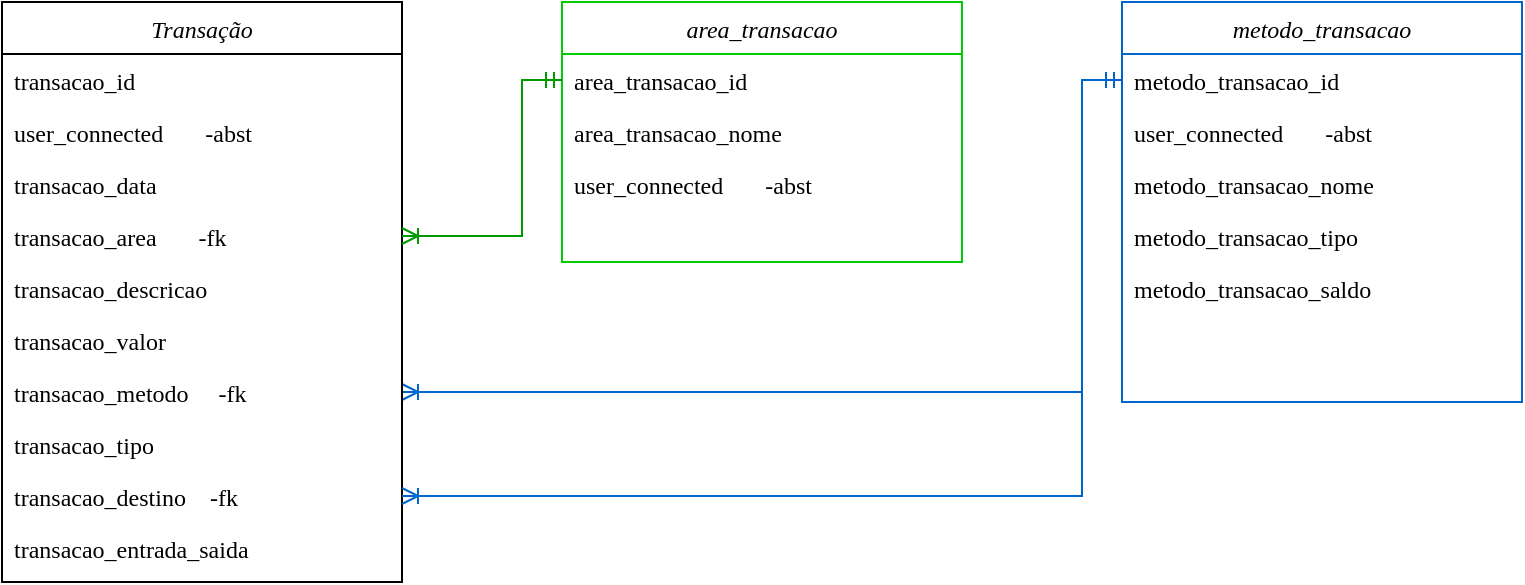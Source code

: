 <mxfile version="24.7.6">
  <diagram id="C5RBs43oDa-KdzZeNtuy" name="Page-1">
    <mxGraphModel dx="984" dy="522" grid="1" gridSize="10" guides="1" tooltips="1" connect="1" arrows="1" fold="1" page="1" pageScale="1" pageWidth="827" pageHeight="1169" math="0" shadow="0">
      <root>
        <mxCell id="WIyWlLk6GJQsqaUBKTNV-0" />
        <mxCell id="WIyWlLk6GJQsqaUBKTNV-1" parent="WIyWlLk6GJQsqaUBKTNV-0" />
        <mxCell id="zkfFHV4jXpPFQw0GAbJ--0" value="metodo_transacao" style="swimlane;fontStyle=2;align=center;verticalAlign=top;childLayout=stackLayout;horizontal=1;startSize=26;horizontalStack=0;resizeParent=1;resizeLast=0;collapsible=1;marginBottom=0;rounded=0;shadow=0;strokeWidth=1;fontFamily=Lucida Console;strokeColor=#0066CC;" parent="WIyWlLk6GJQsqaUBKTNV-1" vertex="1">
          <mxGeometry x="600" y="40" width="200" height="200" as="geometry">
            <mxRectangle x="120" y="120" width="160" height="26" as="alternateBounds" />
          </mxGeometry>
        </mxCell>
        <mxCell id="zkfFHV4jXpPFQw0GAbJ--1" value="metodo_transacao_id" style="text;align=left;verticalAlign=top;spacingLeft=4;spacingRight=4;overflow=hidden;rotatable=0;points=[[0,0.5],[1,0.5]];portConstraint=eastwest;fontFamily=Lucida Console;" parent="zkfFHV4jXpPFQw0GAbJ--0" vertex="1">
          <mxGeometry y="26" width="200" height="26" as="geometry" />
        </mxCell>
        <mxCell id="RnsPVPdX0Mwq_XH48lMc-1" value="user_connected       -abst" style="text;align=left;verticalAlign=top;spacingLeft=4;spacingRight=4;overflow=hidden;rotatable=0;points=[[0,0.5],[1,0.5]];portConstraint=eastwest;rounded=0;shadow=0;html=0;fontFamily=Lucida Console;" parent="zkfFHV4jXpPFQw0GAbJ--0" vertex="1">
          <mxGeometry y="52" width="200" height="26" as="geometry" />
        </mxCell>
        <mxCell id="zkfFHV4jXpPFQw0GAbJ--2" value="metodo_transacao_nome" style="text;align=left;verticalAlign=top;spacingLeft=4;spacingRight=4;overflow=hidden;rotatable=0;points=[[0,0.5],[1,0.5]];portConstraint=eastwest;rounded=0;shadow=0;html=0;fontFamily=Lucida Console;" parent="zkfFHV4jXpPFQw0GAbJ--0" vertex="1">
          <mxGeometry y="78" width="200" height="26" as="geometry" />
        </mxCell>
        <mxCell id="1JE7Vxh66b0BAEWKvs18-33" value="metodo_transacao_tipo" style="text;align=left;verticalAlign=top;spacingLeft=4;spacingRight=4;overflow=hidden;rotatable=0;points=[[0,0.5],[1,0.5]];portConstraint=eastwest;rounded=0;shadow=0;html=0;fontFamily=Lucida Console;" parent="zkfFHV4jXpPFQw0GAbJ--0" vertex="1">
          <mxGeometry y="104" width="200" height="26" as="geometry" />
        </mxCell>
        <mxCell id="wCGoDHzEjfC_zj60Jj6W-11" value="metodo_transacao_saldo" style="text;align=left;verticalAlign=top;spacingLeft=4;spacingRight=4;overflow=hidden;rotatable=0;points=[[0,0.5],[1,0.5]];portConstraint=eastwest;rounded=0;shadow=0;html=0;fontFamily=Lucida Console;" parent="zkfFHV4jXpPFQw0GAbJ--0" vertex="1">
          <mxGeometry y="130" width="200" height="26" as="geometry" />
        </mxCell>
        <mxCell id="1JE7Vxh66b0BAEWKvs18-23" value="" style="edgeStyle=elbowEdgeStyle;fontSize=12;html=1;endArrow=ERoneToMany;startArrow=ERmandOne;rounded=0;fontFamily=Lucida Console;entryX=1;entryY=0.5;entryDx=0;entryDy=0;exitX=0;exitY=0.5;exitDx=0;exitDy=0;strokeColor=#0066CC;" parent="WIyWlLk6GJQsqaUBKTNV-1" source="zkfFHV4jXpPFQw0GAbJ--1" target="wCGoDHzEjfC_zj60Jj6W-7" edge="1">
          <mxGeometry width="100" height="100" relative="1" as="geometry">
            <mxPoint x="320" y="79" as="sourcePoint" />
            <mxPoint x="520" y="405" as="targetPoint" />
            <Array as="points">
              <mxPoint x="580" y="160" />
            </Array>
          </mxGeometry>
        </mxCell>
        <mxCell id="RnsPVPdX0Mwq_XH48lMc-4" value="area_transacao" style="swimlane;fontStyle=2;align=center;verticalAlign=top;childLayout=stackLayout;horizontal=1;startSize=26;horizontalStack=0;resizeParent=1;resizeLast=0;collapsible=1;marginBottom=0;rounded=0;shadow=0;strokeWidth=1;fontFamily=Lucida Console;strokeColor=#00CC00;" parent="WIyWlLk6GJQsqaUBKTNV-1" vertex="1">
          <mxGeometry x="320" y="40" width="200" height="130" as="geometry">
            <mxRectangle x="120" y="120" width="160" height="26" as="alternateBounds" />
          </mxGeometry>
        </mxCell>
        <mxCell id="RnsPVPdX0Mwq_XH48lMc-5" value="area_transacao_id" style="text;align=left;verticalAlign=top;spacingLeft=4;spacingRight=4;overflow=hidden;rotatable=0;points=[[0,0.5],[1,0.5]];portConstraint=eastwest;fontFamily=Lucida Console;" parent="RnsPVPdX0Mwq_XH48lMc-4" vertex="1">
          <mxGeometry y="26" width="200" height="26" as="geometry" />
        </mxCell>
        <mxCell id="RnsPVPdX0Mwq_XH48lMc-6" value="area_transacao_nome            " style="text;align=left;verticalAlign=top;spacingLeft=4;spacingRight=4;overflow=hidden;rotatable=0;points=[[0,0.5],[1,0.5]];portConstraint=eastwest;rounded=0;shadow=0;html=0;fontFamily=Lucida Console;" parent="RnsPVPdX0Mwq_XH48lMc-4" vertex="1">
          <mxGeometry y="52" width="200" height="26" as="geometry" />
        </mxCell>
        <mxCell id="RnsPVPdX0Mwq_XH48lMc-8" value="user_connected       -abst" style="text;align=left;verticalAlign=top;spacingLeft=4;spacingRight=4;overflow=hidden;rotatable=0;points=[[0,0.5],[1,0.5]];portConstraint=eastwest;rounded=0;shadow=0;html=0;fontFamily=Lucida Console;" parent="RnsPVPdX0Mwq_XH48lMc-4" vertex="1">
          <mxGeometry y="78" width="200" height="26" as="geometry" />
        </mxCell>
        <mxCell id="wCGoDHzEjfC_zj60Jj6W-0" value="Transação" style="swimlane;fontStyle=2;align=center;verticalAlign=top;childLayout=stackLayout;horizontal=1;startSize=26;horizontalStack=0;resizeParent=1;resizeLast=0;collapsible=1;marginBottom=0;rounded=0;shadow=0;strokeWidth=1;fontFamily=Lucida Console;" parent="WIyWlLk6GJQsqaUBKTNV-1" vertex="1">
          <mxGeometry x="40" y="40" width="200" height="290" as="geometry">
            <mxRectangle x="120" y="280" width="160" height="26" as="alternateBounds" />
          </mxGeometry>
        </mxCell>
        <mxCell id="wCGoDHzEjfC_zj60Jj6W-1" value="transacao_id" style="text;align=left;verticalAlign=top;spacingLeft=4;spacingRight=4;overflow=hidden;rotatable=0;points=[[0,0.5],[1,0.5]];portConstraint=eastwest;fontFamily=Lucida Console;" parent="wCGoDHzEjfC_zj60Jj6W-0" vertex="1">
          <mxGeometry y="26" width="200" height="26" as="geometry" />
        </mxCell>
        <mxCell id="wCGoDHzEjfC_zj60Jj6W-8" value="user_connected       -abst" style="text;align=left;verticalAlign=top;spacingLeft=4;spacingRight=4;overflow=hidden;rotatable=0;points=[[0,0.5],[1,0.5]];portConstraint=eastwest;rounded=0;shadow=0;html=0;fontFamily=Lucida Console;" parent="wCGoDHzEjfC_zj60Jj6W-0" vertex="1">
          <mxGeometry y="52" width="200" height="26" as="geometry" />
        </mxCell>
        <mxCell id="wCGoDHzEjfC_zj60Jj6W-2" value="transacao_data" style="text;align=left;verticalAlign=top;spacingLeft=4;spacingRight=4;overflow=hidden;rotatable=0;points=[[0,0.5],[1,0.5]];portConstraint=eastwest;fontFamily=Lucida Console;" parent="wCGoDHzEjfC_zj60Jj6W-0" vertex="1">
          <mxGeometry y="78" width="200" height="26" as="geometry" />
        </mxCell>
        <mxCell id="wCGoDHzEjfC_zj60Jj6W-5" value="transacao_area       -fk" style="text;align=left;verticalAlign=top;spacingLeft=4;spacingRight=4;overflow=hidden;rotatable=0;points=[[0,0.5],[1,0.5]];portConstraint=eastwest;rounded=0;shadow=0;html=0;fontFamily=Lucida Console;" parent="wCGoDHzEjfC_zj60Jj6W-0" vertex="1">
          <mxGeometry y="104" width="200" height="26" as="geometry" />
        </mxCell>
        <mxCell id="wCGoDHzEjfC_zj60Jj6W-4" value="transacao_descricao" style="text;align=left;verticalAlign=top;spacingLeft=4;spacingRight=4;overflow=hidden;rotatable=0;points=[[0,0.5],[1,0.5]];portConstraint=eastwest;rounded=0;shadow=0;html=0;fontFamily=Lucida Console;" parent="wCGoDHzEjfC_zj60Jj6W-0" vertex="1">
          <mxGeometry y="130" width="200" height="26" as="geometry" />
        </mxCell>
        <mxCell id="wCGoDHzEjfC_zj60Jj6W-6" value="transacao_valor" style="text;align=left;verticalAlign=top;spacingLeft=4;spacingRight=4;overflow=hidden;rotatable=0;points=[[0,0.5],[1,0.5]];portConstraint=eastwest;rounded=0;shadow=0;html=0;fontFamily=Lucida Console;" parent="wCGoDHzEjfC_zj60Jj6W-0" vertex="1">
          <mxGeometry y="156" width="200" height="26" as="geometry" />
        </mxCell>
        <mxCell id="wCGoDHzEjfC_zj60Jj6W-7" value="transacao_metodo     -fk" style="text;align=left;verticalAlign=top;spacingLeft=4;spacingRight=4;overflow=hidden;rotatable=0;points=[[0,0.5],[1,0.5]];portConstraint=eastwest;rounded=0;shadow=0;html=0;fontFamily=Lucida Console;" parent="wCGoDHzEjfC_zj60Jj6W-0" vertex="1">
          <mxGeometry y="182" width="200" height="26" as="geometry" />
        </mxCell>
        <mxCell id="wCGoDHzEjfC_zj60Jj6W-9" value="transacao_tipo" style="text;align=left;verticalAlign=top;spacingLeft=4;spacingRight=4;overflow=hidden;rotatable=0;points=[[0,0.5],[1,0.5]];portConstraint=eastwest;rounded=0;shadow=0;html=0;fontFamily=Lucida Console;" parent="wCGoDHzEjfC_zj60Jj6W-0" vertex="1">
          <mxGeometry y="208" width="200" height="26" as="geometry" />
        </mxCell>
        <mxCell id="wCGoDHzEjfC_zj60Jj6W-10" value="transacao_destino    -fk" style="text;align=left;verticalAlign=top;spacingLeft=4;spacingRight=4;overflow=hidden;rotatable=0;points=[[0,0.5],[1,0.5]];portConstraint=eastwest;rounded=0;shadow=0;html=0;fontFamily=Lucida Console;" parent="wCGoDHzEjfC_zj60Jj6W-0" vertex="1">
          <mxGeometry y="234" width="200" height="26" as="geometry" />
        </mxCell>
        <mxCell id="18-SZbAfuru1zUW3mfox-0" value="transacao_entrada_saida" style="text;align=left;verticalAlign=top;spacingLeft=4;spacingRight=4;overflow=hidden;rotatable=0;points=[[0,0.5],[1,0.5]];portConstraint=eastwest;rounded=0;shadow=0;html=0;fontFamily=Lucida Console;" vertex="1" parent="wCGoDHzEjfC_zj60Jj6W-0">
          <mxGeometry y="260" width="200" height="26" as="geometry" />
        </mxCell>
        <mxCell id="1JE7Vxh66b0BAEWKvs18-31" value="" style="edgeStyle=elbowEdgeStyle;fontSize=12;html=1;endArrow=ERoneToMany;startArrow=ERmandOne;rounded=0;fontFamily=Lucida Console;entryX=1;entryY=0.5;entryDx=0;entryDy=0;exitX=0;exitY=0.5;exitDx=0;exitDy=0;strokeColor=#0066CC;" parent="WIyWlLk6GJQsqaUBKTNV-1" source="zkfFHV4jXpPFQw0GAbJ--1" target="wCGoDHzEjfC_zj60Jj6W-10" edge="1">
          <mxGeometry width="100" height="100" relative="1" as="geometry">
            <mxPoint x="320" y="80" as="sourcePoint" />
            <mxPoint x="560" y="667" as="targetPoint" />
            <Array as="points">
              <mxPoint x="580" y="180" />
            </Array>
          </mxGeometry>
        </mxCell>
        <mxCell id="wCGoDHzEjfC_zj60Jj6W-12" value="" style="edgeStyle=elbowEdgeStyle;fontSize=12;html=1;endArrow=ERoneToMany;startArrow=ERmandOne;rounded=0;fontFamily=Lucida Console;entryX=1;entryY=0.5;entryDx=0;entryDy=0;exitX=0;exitY=0.5;exitDx=0;exitDy=0;fontColor=#000000;strokeColor=#009900;" parent="WIyWlLk6GJQsqaUBKTNV-1" source="RnsPVPdX0Mwq_XH48lMc-5" target="wCGoDHzEjfC_zj60Jj6W-5" edge="1">
          <mxGeometry width="100" height="100" relative="1" as="geometry">
            <mxPoint x="610" y="89" as="sourcePoint" />
            <mxPoint x="250" y="245" as="targetPoint" />
            <Array as="points">
              <mxPoint x="300" y="110" />
            </Array>
          </mxGeometry>
        </mxCell>
      </root>
    </mxGraphModel>
  </diagram>
</mxfile>
